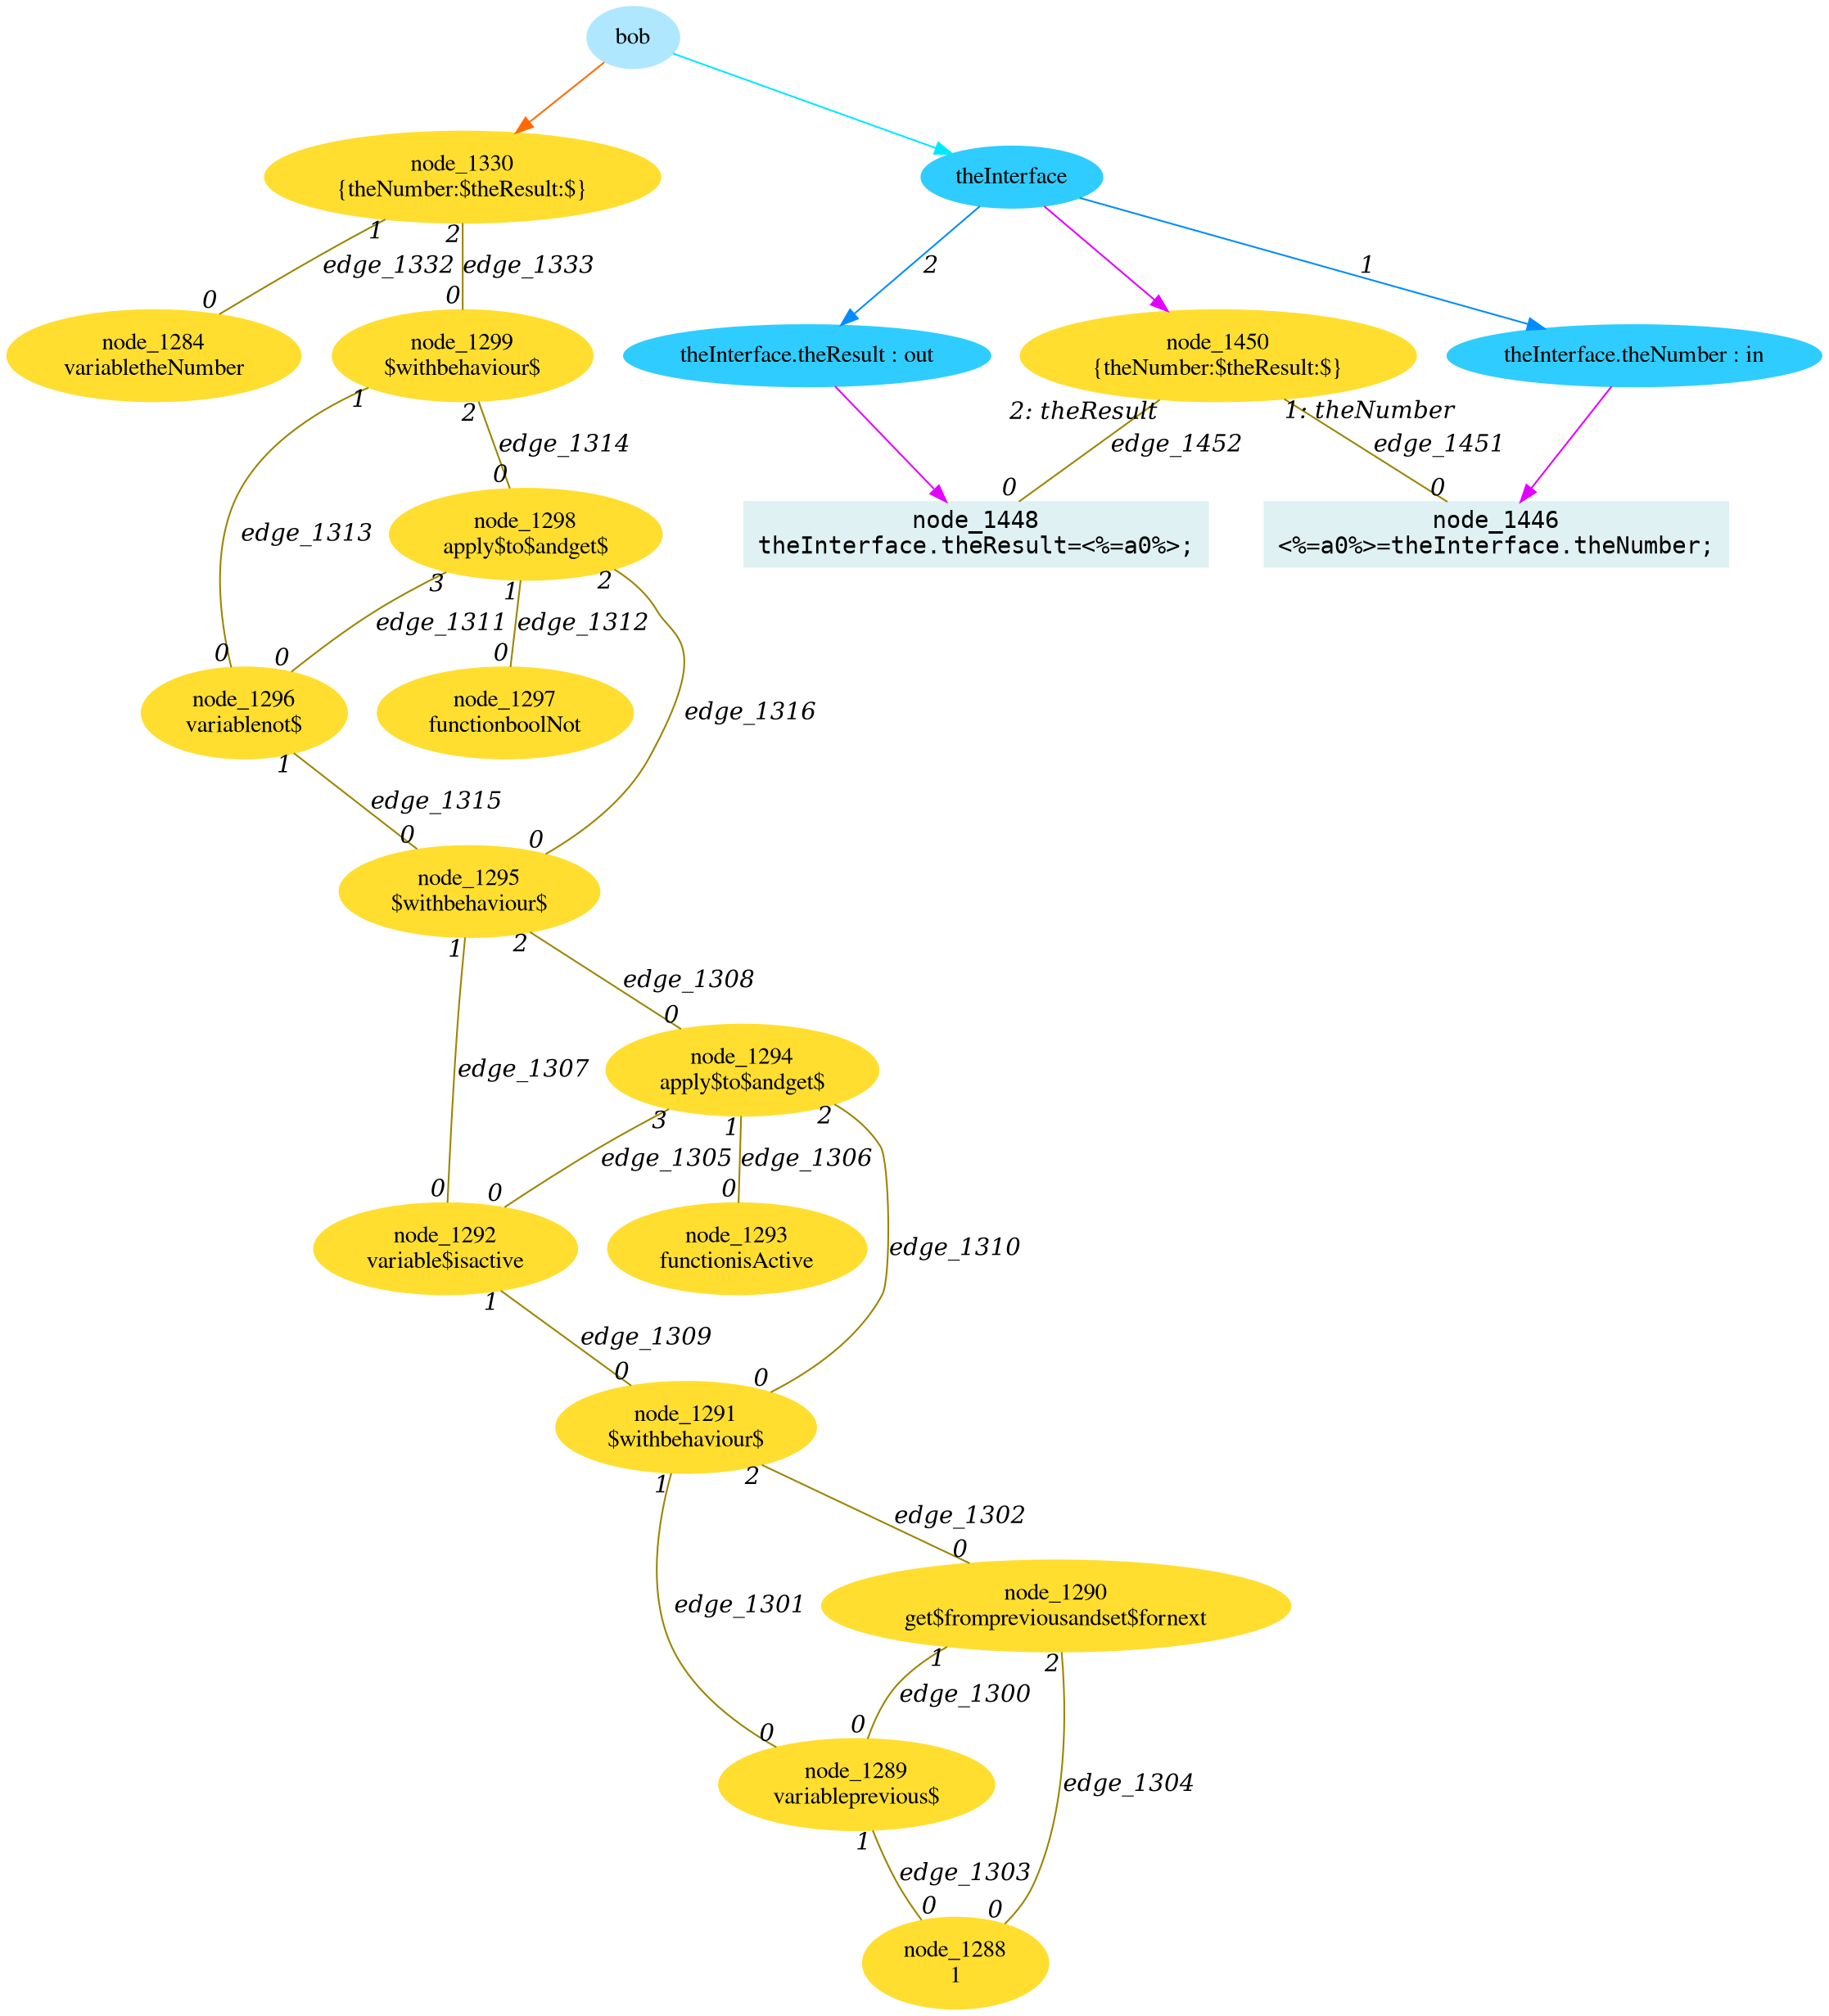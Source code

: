 digraph g{node_1284 [shape="ellipse", style="filled", color="#ffde2f", fontname="Times", label="node_1284
variabletheNumber" ]
node_1288 [shape="ellipse", style="filled", color="#ffde2f", fontname="Times", label="node_1288
1" ]
node_1289 [shape="ellipse", style="filled", color="#ffde2f", fontname="Times", label="node_1289
variableprevious$" ]
node_1290 [shape="ellipse", style="filled", color="#ffde2f", fontname="Times", label="node_1290
get$frompreviousandset$fornext" ]
node_1291 [shape="ellipse", style="filled", color="#ffde2f", fontname="Times", label="node_1291
$withbehaviour$" ]
node_1292 [shape="ellipse", style="filled", color="#ffde2f", fontname="Times", label="node_1292
variable$isactive" ]
node_1293 [shape="ellipse", style="filled", color="#ffde2f", fontname="Times", label="node_1293
functionisActive" ]
node_1294 [shape="ellipse", style="filled", color="#ffde2f", fontname="Times", label="node_1294
apply$to$andget$" ]
node_1295 [shape="ellipse", style="filled", color="#ffde2f", fontname="Times", label="node_1295
$withbehaviour$" ]
node_1296 [shape="ellipse", style="filled", color="#ffde2f", fontname="Times", label="node_1296
variablenot$" ]
node_1297 [shape="ellipse", style="filled", color="#ffde2f", fontname="Times", label="node_1297
functionboolNot" ]
node_1298 [shape="ellipse", style="filled", color="#ffde2f", fontname="Times", label="node_1298
apply$to$andget$" ]
node_1299 [shape="ellipse", style="filled", color="#ffde2f", fontname="Times", label="node_1299
$withbehaviour$" ]
node_1330 [shape="ellipse", style="filled", color="#ffde2f", fontname="Times", label="node_1330
{theNumber:$theResult:$}" ]
node_1446 [shape="box", style="filled", color="#dff1f2", fontname="Courier", label="node_1446
<%=a0%>=theInterface.theNumber;
" ]
node_1448 [shape="box", style="filled", color="#dff1f2", fontname="Courier", label="node_1448
theInterface.theResult=<%=a0%>;
" ]
node_1450 [shape="ellipse", style="filled", color="#ffde2f", fontname="Times", label="node_1450
{theNumber:$theResult:$}" ]
node_681 [shape="ellipse", style="filled", color="#afe7ff", fontname="Times", label="bob" ]
node_923 [shape="ellipse", style="filled", color="#2fcdff", fontname="Times", label="theInterface" ]
node_924 [shape="ellipse", style="filled", color="#2fcdff", fontname="Times", label="theInterface.theNumber : in" ]
node_926 [shape="ellipse", style="filled", color="#2fcdff", fontname="Times", label="theInterface.theResult : out" ]
node_681 -> node_1330 [dir=forward, arrowHead=normal, fontname="Times-Italic", arrowsize=1, color="#ff6b00", label="",  headlabel="", taillabel="" ]
node_681 -> node_923 [dir=forward, arrowHead=normal, fontname="Times-Italic", arrowsize=1, color="#00e8ff", label="",  headlabel="", taillabel="" ]
node_923 -> node_924 [dir=forward, arrowHead=normal, fontname="Times-Italic", arrowsize=1, color="#008cff", label="1",  headlabel="", taillabel="" ]
node_923 -> node_926 [dir=forward, arrowHead=normal, fontname="Times-Italic", arrowsize=1, color="#008cff", label="2",  headlabel="", taillabel="" ]
node_924 -> node_1446 [dir=forward, arrowHead=normal, fontname="Times-Italic", arrowsize=1, color="#e300ff", label="",  headlabel="", taillabel="" ]
node_926 -> node_1448 [dir=forward, arrowHead=normal, fontname="Times-Italic", arrowsize=1, color="#e300ff", label="",  headlabel="", taillabel="" ]
node_923 -> node_1450 [dir=forward, arrowHead=normal, fontname="Times-Italic", arrowsize=1, color="#e300ff", label="",  headlabel="", taillabel="" ]
node_1290 -> node_1289 [dir=none, arrowHead=none, fontname="Times-Italic", arrowsize=1, color="#9d8400", label="edge_1300",  headlabel="0", taillabel="1" ]
node_1291 -> node_1289 [dir=none, arrowHead=none, fontname="Times-Italic", arrowsize=1, color="#9d8400", label="edge_1301",  headlabel="0", taillabel="1" ]
node_1291 -> node_1290 [dir=none, arrowHead=none, fontname="Times-Italic", arrowsize=1, color="#9d8400", label="edge_1302",  headlabel="0", taillabel="2" ]
node_1289 -> node_1288 [dir=none, arrowHead=none, fontname="Times-Italic", arrowsize=1, color="#9d8400", label="edge_1303",  headlabel="0", taillabel="1" ]
node_1290 -> node_1288 [dir=none, arrowHead=none, fontname="Times-Italic", arrowsize=1, color="#9d8400", label="edge_1304",  headlabel="0", taillabel="2" ]
node_1294 -> node_1292 [dir=none, arrowHead=none, fontname="Times-Italic", arrowsize=1, color="#9d8400", label="edge_1305",  headlabel="0", taillabel="3" ]
node_1294 -> node_1293 [dir=none, arrowHead=none, fontname="Times-Italic", arrowsize=1, color="#9d8400", label="edge_1306",  headlabel="0", taillabel="1" ]
node_1295 -> node_1292 [dir=none, arrowHead=none, fontname="Times-Italic", arrowsize=1, color="#9d8400", label="edge_1307",  headlabel="0", taillabel="1" ]
node_1295 -> node_1294 [dir=none, arrowHead=none, fontname="Times-Italic", arrowsize=1, color="#9d8400", label="edge_1308",  headlabel="0", taillabel="2" ]
node_1292 -> node_1291 [dir=none, arrowHead=none, fontname="Times-Italic", arrowsize=1, color="#9d8400", label="edge_1309",  headlabel="0", taillabel="1" ]
node_1294 -> node_1291 [dir=none, arrowHead=none, fontname="Times-Italic", arrowsize=1, color="#9d8400", label="edge_1310",  headlabel="0", taillabel="2" ]
node_1298 -> node_1296 [dir=none, arrowHead=none, fontname="Times-Italic", arrowsize=1, color="#9d8400", label="edge_1311",  headlabel="0", taillabel="3" ]
node_1298 -> node_1297 [dir=none, arrowHead=none, fontname="Times-Italic", arrowsize=1, color="#9d8400", label="edge_1312",  headlabel="0", taillabel="1" ]
node_1299 -> node_1296 [dir=none, arrowHead=none, fontname="Times-Italic", arrowsize=1, color="#9d8400", label="edge_1313",  headlabel="0", taillabel="1" ]
node_1299 -> node_1298 [dir=none, arrowHead=none, fontname="Times-Italic", arrowsize=1, color="#9d8400", label="edge_1314",  headlabel="0", taillabel="2" ]
node_1296 -> node_1295 [dir=none, arrowHead=none, fontname="Times-Italic", arrowsize=1, color="#9d8400", label="edge_1315",  headlabel="0", taillabel="1" ]
node_1298 -> node_1295 [dir=none, arrowHead=none, fontname="Times-Italic", arrowsize=1, color="#9d8400", label="edge_1316",  headlabel="0", taillabel="2" ]
node_1330 -> node_1284 [dir=none, arrowHead=none, fontname="Times-Italic", arrowsize=1, color="#9d8400", label="edge_1332",  headlabel="0", taillabel="1" ]
node_1330 -> node_1299 [dir=none, arrowHead=none, fontname="Times-Italic", arrowsize=1, color="#9d8400", label="edge_1333",  headlabel="0", taillabel="2" ]
node_1450 -> node_1446 [dir=none, arrowHead=none, fontname="Times-Italic", arrowsize=1, color="#9d8400", label="edge_1451",  headlabel="0", taillabel="1: theNumber" ]
node_1450 -> node_1448 [dir=none, arrowHead=none, fontname="Times-Italic", arrowsize=1, color="#9d8400", label="edge_1452",  headlabel="0", taillabel="2: theResult" ]
}